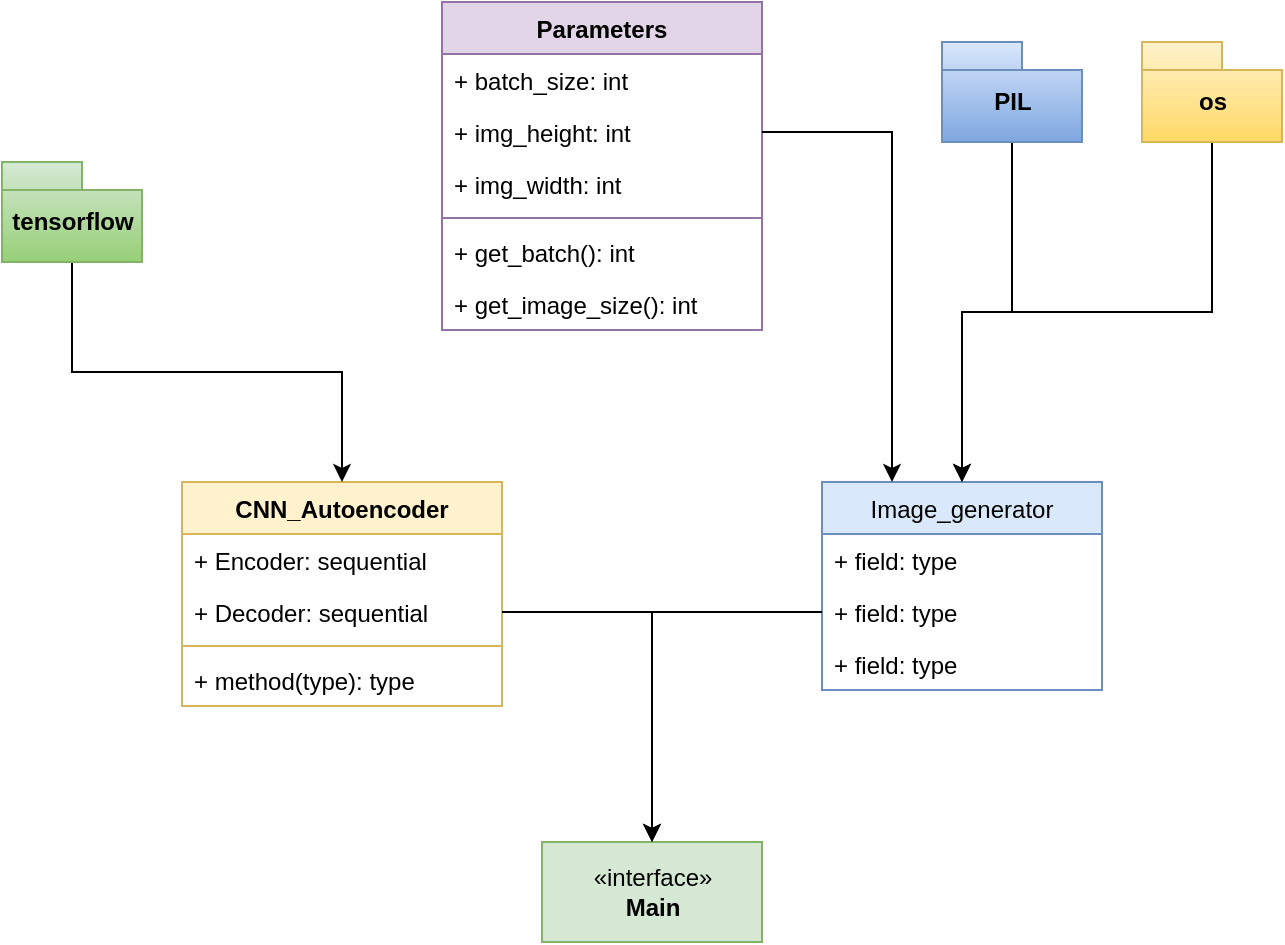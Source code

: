 <mxfile version="20.3.0" type="device"><diagram id="RrRjeZYaxLF6wBa5Kbr2" name="Page-1"><mxGraphModel dx="1422" dy="905" grid="1" gridSize="10" guides="1" tooltips="1" connect="1" arrows="1" fold="1" page="1" pageScale="1" pageWidth="827" pageHeight="1169" math="0" shadow="0"><root><mxCell id="0"/><mxCell id="1" parent="0"/><mxCell id="XkptxI-COTZgy4pdoYAM-1" value="«interface»&lt;br&gt;&lt;b&gt;Main&lt;/b&gt;" style="html=1;fillColor=#d5e8d4;strokeColor=#82b366;" vertex="1" parent="1"><mxGeometry x="310" y="440" width="110" height="50" as="geometry"/></mxCell><mxCell id="XkptxI-COTZgy4pdoYAM-2" value="CNN_Autoencoder" style="swimlane;fontStyle=1;align=center;verticalAlign=top;childLayout=stackLayout;horizontal=1;startSize=26;horizontalStack=0;resizeParent=1;resizeParentMax=0;resizeLast=0;collapsible=1;marginBottom=0;fillColor=#fff2cc;strokeColor=#d6b656;" vertex="1" parent="1"><mxGeometry x="130" y="260" width="160" height="112" as="geometry"/></mxCell><mxCell id="XkptxI-COTZgy4pdoYAM-3" value="+ Encoder: sequential" style="text;strokeColor=none;fillColor=none;align=left;verticalAlign=top;spacingLeft=4;spacingRight=4;overflow=hidden;rotatable=0;points=[[0,0.5],[1,0.5]];portConstraint=eastwest;" vertex="1" parent="XkptxI-COTZgy4pdoYAM-2"><mxGeometry y="26" width="160" height="26" as="geometry"/></mxCell><mxCell id="XkptxI-COTZgy4pdoYAM-6" value="+ Decoder: sequential" style="text;strokeColor=none;fillColor=none;align=left;verticalAlign=top;spacingLeft=4;spacingRight=4;overflow=hidden;rotatable=0;points=[[0,0.5],[1,0.5]];portConstraint=eastwest;" vertex="1" parent="XkptxI-COTZgy4pdoYAM-2"><mxGeometry y="52" width="160" height="26" as="geometry"/></mxCell><mxCell id="XkptxI-COTZgy4pdoYAM-4" value="" style="line;strokeWidth=1;fillColor=none;align=left;verticalAlign=middle;spacingTop=-1;spacingLeft=3;spacingRight=3;rotatable=0;labelPosition=right;points=[];portConstraint=eastwest;strokeColor=inherit;" vertex="1" parent="XkptxI-COTZgy4pdoYAM-2"><mxGeometry y="78" width="160" height="8" as="geometry"/></mxCell><mxCell id="XkptxI-COTZgy4pdoYAM-5" value="+ method(type): type" style="text;strokeColor=none;fillColor=none;align=left;verticalAlign=top;spacingLeft=4;spacingRight=4;overflow=hidden;rotatable=0;points=[[0,0.5],[1,0.5]];portConstraint=eastwest;" vertex="1" parent="XkptxI-COTZgy4pdoYAM-2"><mxGeometry y="86" width="160" height="26" as="geometry"/></mxCell><mxCell id="XkptxI-COTZgy4pdoYAM-7" value="Image_generator" style="swimlane;fontStyle=0;childLayout=stackLayout;horizontal=1;startSize=26;fillColor=#dae8fc;horizontalStack=0;resizeParent=1;resizeParentMax=0;resizeLast=0;collapsible=1;marginBottom=0;strokeColor=#6c8ebf;" vertex="1" parent="1"><mxGeometry x="450" y="260" width="140" height="104" as="geometry"/></mxCell><mxCell id="XkptxI-COTZgy4pdoYAM-8" value="+ field: type" style="text;strokeColor=none;fillColor=none;align=left;verticalAlign=top;spacingLeft=4;spacingRight=4;overflow=hidden;rotatable=0;points=[[0,0.5],[1,0.5]];portConstraint=eastwest;" vertex="1" parent="XkptxI-COTZgy4pdoYAM-7"><mxGeometry y="26" width="140" height="26" as="geometry"/></mxCell><mxCell id="XkptxI-COTZgy4pdoYAM-9" value="+ field: type" style="text;strokeColor=none;fillColor=none;align=left;verticalAlign=top;spacingLeft=4;spacingRight=4;overflow=hidden;rotatable=0;points=[[0,0.5],[1,0.5]];portConstraint=eastwest;" vertex="1" parent="XkptxI-COTZgy4pdoYAM-7"><mxGeometry y="52" width="140" height="26" as="geometry"/></mxCell><mxCell id="XkptxI-COTZgy4pdoYAM-10" value="+ field: type" style="text;strokeColor=none;fillColor=none;align=left;verticalAlign=top;spacingLeft=4;spacingRight=4;overflow=hidden;rotatable=0;points=[[0,0.5],[1,0.5]];portConstraint=eastwest;" vertex="1" parent="XkptxI-COTZgy4pdoYAM-7"><mxGeometry y="78" width="140" height="26" as="geometry"/></mxCell><mxCell id="XkptxI-COTZgy4pdoYAM-11" value="Parameters" style="swimlane;fontStyle=1;align=center;verticalAlign=top;childLayout=stackLayout;horizontal=1;startSize=26;horizontalStack=0;resizeParent=1;resizeParentMax=0;resizeLast=0;collapsible=1;marginBottom=0;fillColor=#e1d5e7;strokeColor=#9673a6;" vertex="1" parent="1"><mxGeometry x="260" y="20" width="160" height="164" as="geometry"><mxRectangle x="610" y="260" width="110" height="30" as="alternateBounds"/></mxGeometry></mxCell><mxCell id="XkptxI-COTZgy4pdoYAM-12" value="+ batch_size: int" style="text;strokeColor=none;fillColor=none;align=left;verticalAlign=top;spacingLeft=4;spacingRight=4;overflow=hidden;rotatable=0;points=[[0,0.5],[1,0.5]];portConstraint=eastwest;" vertex="1" parent="XkptxI-COTZgy4pdoYAM-11"><mxGeometry y="26" width="160" height="26" as="geometry"/></mxCell><mxCell id="XkptxI-COTZgy4pdoYAM-15" value="+ img_height: int" style="text;strokeColor=none;fillColor=none;align=left;verticalAlign=top;spacingLeft=4;spacingRight=4;overflow=hidden;rotatable=0;points=[[0,0.5],[1,0.5]];portConstraint=eastwest;" vertex="1" parent="XkptxI-COTZgy4pdoYAM-11"><mxGeometry y="52" width="160" height="26" as="geometry"/></mxCell><mxCell id="XkptxI-COTZgy4pdoYAM-16" value="+ img_width: int" style="text;strokeColor=none;fillColor=none;align=left;verticalAlign=top;spacingLeft=4;spacingRight=4;overflow=hidden;rotatable=0;points=[[0,0.5],[1,0.5]];portConstraint=eastwest;" vertex="1" parent="XkptxI-COTZgy4pdoYAM-11"><mxGeometry y="78" width="160" height="26" as="geometry"/></mxCell><mxCell id="XkptxI-COTZgy4pdoYAM-13" value="" style="line;strokeWidth=1;fillColor=none;align=left;verticalAlign=middle;spacingTop=-1;spacingLeft=3;spacingRight=3;rotatable=0;labelPosition=right;points=[];portConstraint=eastwest;strokeColor=inherit;" vertex="1" parent="XkptxI-COTZgy4pdoYAM-11"><mxGeometry y="104" width="160" height="8" as="geometry"/></mxCell><mxCell id="XkptxI-COTZgy4pdoYAM-14" value="+ get_batch(): int" style="text;strokeColor=none;fillColor=none;align=left;verticalAlign=top;spacingLeft=4;spacingRight=4;overflow=hidden;rotatable=0;points=[[0,0.5],[1,0.5]];portConstraint=eastwest;" vertex="1" parent="XkptxI-COTZgy4pdoYAM-11"><mxGeometry y="112" width="160" height="26" as="geometry"/></mxCell><mxCell id="XkptxI-COTZgy4pdoYAM-17" value="+ get_image_size(): int" style="text;strokeColor=none;fillColor=none;align=left;verticalAlign=top;spacingLeft=4;spacingRight=4;overflow=hidden;rotatable=0;points=[[0,0.5],[1,0.5]];portConstraint=eastwest;" vertex="1" parent="XkptxI-COTZgy4pdoYAM-11"><mxGeometry y="138" width="160" height="26" as="geometry"/></mxCell><mxCell id="XkptxI-COTZgy4pdoYAM-19" style="edgeStyle=orthogonalEdgeStyle;rounded=0;orthogonalLoop=1;jettySize=auto;html=1;exitX=0.5;exitY=1;exitDx=0;exitDy=0;exitPerimeter=0;entryX=0.5;entryY=0;entryDx=0;entryDy=0;" edge="1" parent="1" source="XkptxI-COTZgy4pdoYAM-18" target="XkptxI-COTZgy4pdoYAM-2"><mxGeometry relative="1" as="geometry"/></mxCell><mxCell id="XkptxI-COTZgy4pdoYAM-18" value="tensorflow" style="shape=folder;fontStyle=1;spacingTop=10;tabWidth=40;tabHeight=14;tabPosition=left;html=1;fillColor=#d5e8d4;strokeColor=#82b366;gradientColor=#97d077;" vertex="1" parent="1"><mxGeometry x="40" y="100" width="70" height="50" as="geometry"/></mxCell><mxCell id="XkptxI-COTZgy4pdoYAM-20" style="edgeStyle=orthogonalEdgeStyle;rounded=0;orthogonalLoop=1;jettySize=auto;html=1;exitX=1;exitY=0.5;exitDx=0;exitDy=0;entryX=0.25;entryY=0;entryDx=0;entryDy=0;" edge="1" parent="1" source="XkptxI-COTZgy4pdoYAM-15" target="XkptxI-COTZgy4pdoYAM-7"><mxGeometry relative="1" as="geometry"/></mxCell><mxCell id="XkptxI-COTZgy4pdoYAM-24" style="edgeStyle=orthogonalEdgeStyle;rounded=0;orthogonalLoop=1;jettySize=auto;html=1;exitX=0.5;exitY=1;exitDx=0;exitDy=0;exitPerimeter=0;entryX=0.5;entryY=0;entryDx=0;entryDy=0;" edge="1" parent="1" source="XkptxI-COTZgy4pdoYAM-21" target="XkptxI-COTZgy4pdoYAM-7"><mxGeometry relative="1" as="geometry"/></mxCell><mxCell id="XkptxI-COTZgy4pdoYAM-21" value="os" style="shape=folder;fontStyle=1;spacingTop=10;tabWidth=40;tabHeight=14;tabPosition=left;html=1;fillColor=#fff2cc;strokeColor=#d6b656;gradientColor=#ffd966;" vertex="1" parent="1"><mxGeometry x="610" y="40" width="70" height="50" as="geometry"/></mxCell><mxCell id="XkptxI-COTZgy4pdoYAM-23" style="edgeStyle=orthogonalEdgeStyle;rounded=0;orthogonalLoop=1;jettySize=auto;html=1;exitX=0.5;exitY=1;exitDx=0;exitDy=0;exitPerimeter=0;entryX=0.5;entryY=0;entryDx=0;entryDy=0;" edge="1" parent="1" source="XkptxI-COTZgy4pdoYAM-22" target="XkptxI-COTZgy4pdoYAM-7"><mxGeometry relative="1" as="geometry"/></mxCell><mxCell id="XkptxI-COTZgy4pdoYAM-22" value="PIL" style="shape=folder;fontStyle=1;spacingTop=10;tabWidth=40;tabHeight=14;tabPosition=left;html=1;fillColor=#dae8fc;strokeColor=#6c8ebf;gradientColor=#7ea6e0;" vertex="1" parent="1"><mxGeometry x="510" y="40" width="70" height="50" as="geometry"/></mxCell><mxCell id="XkptxI-COTZgy4pdoYAM-25" style="edgeStyle=orthogonalEdgeStyle;rounded=0;orthogonalLoop=1;jettySize=auto;html=1;exitX=1;exitY=0.5;exitDx=0;exitDy=0;entryX=0.5;entryY=0;entryDx=0;entryDy=0;" edge="1" parent="1" source="XkptxI-COTZgy4pdoYAM-6" target="XkptxI-COTZgy4pdoYAM-1"><mxGeometry relative="1" as="geometry"/></mxCell><mxCell id="XkptxI-COTZgy4pdoYAM-26" style="edgeStyle=orthogonalEdgeStyle;rounded=0;orthogonalLoop=1;jettySize=auto;html=1;exitX=0;exitY=0.5;exitDx=0;exitDy=0;entryX=0.5;entryY=0;entryDx=0;entryDy=0;" edge="1" parent="1" source="XkptxI-COTZgy4pdoYAM-9" target="XkptxI-COTZgy4pdoYAM-1"><mxGeometry relative="1" as="geometry"/></mxCell></root></mxGraphModel></diagram></mxfile>